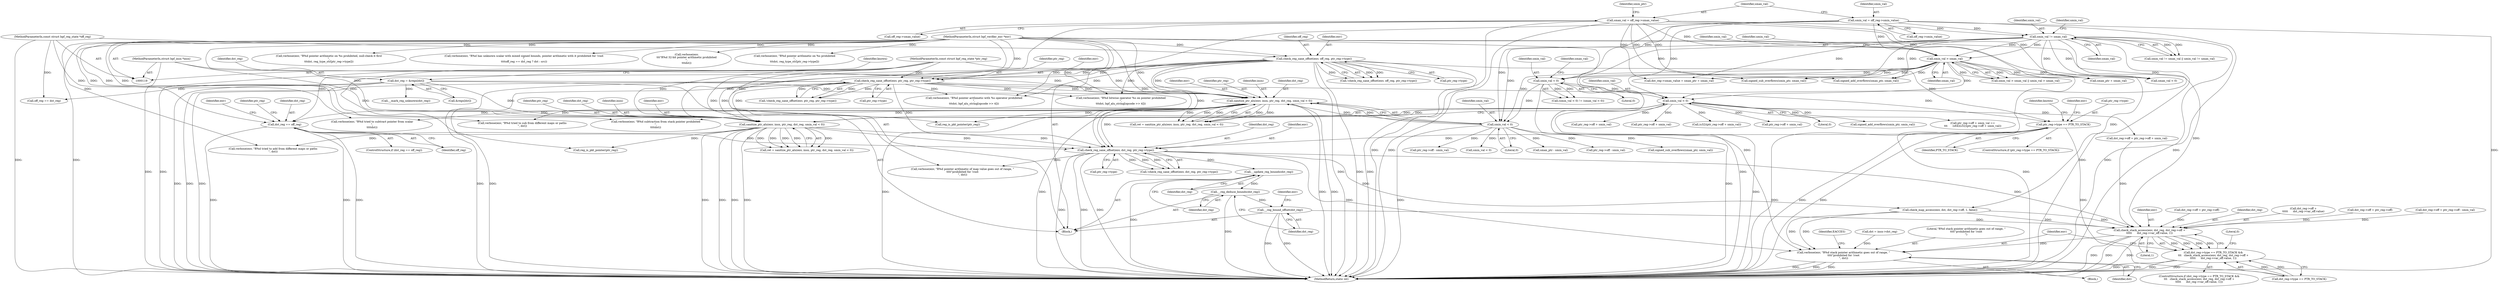digraph "0_linux_979d63d50c0c0f7bc537bf821e056cc9fe5abd38@API" {
"1000841" [label="(Call,__update_reg_bounds(dst_reg))"];
"1000832" [label="(Call,check_reg_sane_offset(env, dst_reg, ptr_reg->type))"];
"1000574" [label="(Call,sanitize_ptr_alu(env, insn, ptr_reg, dst_reg, smin_val < 0))"];
"1000350" [label="(Call,check_reg_sane_offset(env, off_reg, ptr_reg->type))"];
"1000120" [label="(MethodParameterIn,struct bpf_verifier_env *env)"];
"1000123" [label="(MethodParameterIn,const struct bpf_reg_state *off_reg)"];
"1000357" [label="(Call,check_reg_sane_offset(env, ptr_reg, ptr_reg->type))"];
"1000122" [label="(MethodParameterIn,const struct bpf_reg_state *ptr_reg)"];
"1000121" [label="(MethodParameterIn,struct bpf_insn *insn)"];
"1000223" [label="(Call,dst_reg = &regs[dst])"];
"1000579" [label="(Call,smin_val < 0)"];
"1000234" [label="(Call,smin_val != smax_val)"];
"1000156" [label="(Call,smin_val = off_reg->smin_value)"];
"1000162" [label="(Call,smax_val = off_reg->smax_value)"];
"1000312" [label="(Call,smin_val < 0)"];
"1000241" [label="(Call,smin_val > smax_val)"];
"1000372" [label="(Call,sanitize_ptr_alu(env, insn, ptr_reg, dst_reg, smin_val < 0))"];
"1000377" [label="(Call,smin_val < 0)"];
"1000594" [label="(Call,dst_reg == off_reg)"];
"1000606" [label="(Call,ptr_reg->type == PTR_TO_STACK)"];
"1000843" [label="(Call,__reg_deduce_bounds(dst_reg))"];
"1000845" [label="(Call,__reg_bound_offset(dst_reg))"];
"1000884" [label="(Call,check_stack_access(env, dst_reg, dst_reg->off +\n\t\t\t\t\t      dst_reg->var_off.value, 1))"];
"1000878" [label="(Call,dst_reg->type == PTR_TO_STACK &&\n\t\t\t   check_stack_access(env, dst_reg, dst_reg->off +\n\t\t\t\t\t      dst_reg->var_off.value, 1))"];
"1000898" [label="(Call,verbose(env, \"R%d stack pointer arithmetic goes out of range, \"\n\t\t\t\t\"prohibited for !root\n\", dst))"];
"1000572" [label="(Call,ret = sanitize_ptr_alu(env, insn, ptr_reg, dst_reg, smin_val < 0))"];
"1000242" [label="(Identifier,smin_val)"];
"1000385" [label="(Call,verbose(env, \"R%d tried to add from different maps or paths\n\", dst))"];
"1000486" [label="(Call,smax_ptr + smax_val)"];
"1000243" [label="(Identifier,smax_val)"];
"1000349" [label="(Call,!check_reg_sane_offset(env, off_reg, ptr_reg->type))"];
"1000315" [label="(Call,smax_val < 0)"];
"1000311" [label="(Call,(smin_val < 0) != (smax_val < 0))"];
"1000314" [label="(Literal,0)"];
"1000273" [label="(Call,verbose(env, \"R%d pointer arithmetic on %s prohibited, null-check it first\n\",\n\t\t\tdst, reg_type_str[ptr_reg->type]))"];
"1000232" [label="(Identifier,known)"];
"1000610" [label="(Identifier,PTR_TO_STACK)"];
"1000373" [label="(Identifier,env)"];
"1000877" [label="(ControlStructure,if (dst_reg->type == PTR_TO_STACK &&\n\t\t\t   check_stack_access(env, dst_reg, dst_reg->off +\n\t\t\t\t\t      dst_reg->var_off.value, 1)))"];
"1000156" [label="(Call,smin_val = off_reg->smin_value)"];
"1000404" [label="(Call,ptr_reg->off + smin_val)"];
"1000441" [label="(Call,ptr_reg->off + smin_val)"];
"1000124" [label="(Block,)"];
"1000402" [label="(Call,(s32)(ptr_reg->off + smin_val))"];
"1000240" [label="(Call,smin_val > smax_val || umin_val > umax_val)"];
"1000608" [label="(Identifier,ptr_reg)"];
"1000843" [label="(Call,__reg_deduce_bounds(dst_reg))"];
"1000162" [label="(Call,smax_val = off_reg->smax_value)"];
"1000904" [label="(Identifier,EACCES)"];
"1000850" [label="(Identifier,env)"];
"1000587" [label="(Call,verbose(env, \"R%d tried to sub from different maps or paths\n\", dst))"];
"1000241" [label="(Call,smin_val > smax_val)"];
"1000233" [label="(Call,smin_val != smax_val || umin_val != umax_val)"];
"1000578" [label="(Identifier,dst_reg)"];
"1000818" [label="(Call,verbose(env, \"R%d pointer arithmetic with %s operator prohibited\n\",\n\t\t\tdst, bpf_alu_string[opcode >> 4]))"];
"1000313" [label="(Identifier,smin_val)"];
"1000234" [label="(Call,smin_val != smax_val)"];
"1000356" [label="(Call,!check_reg_sane_offset(env, ptr_reg, ptr_reg->type))"];
"1000793" [label="(Call,smin_val < 0)"];
"1000395" [label="(Call,ptr_reg->off + smin_val)"];
"1000906" [label="(Literal,0)"];
"1000887" [label="(Call,dst_reg->off +\n\t\t\t\t\t      dst_reg->var_off.value)"];
"1000581" [label="(Literal,0)"];
"1000352" [label="(Identifier,off_reg)"];
"1000236" [label="(Identifier,smax_val)"];
"1000123" [label="(MethodParameterIn,const struct bpf_reg_state *off_reg)"];
"1000379" [label="(Literal,0)"];
"1000456" [label="(Call,signed_add_overflows(smin_ptr, smin_val))"];
"1000834" [label="(Identifier,dst_reg)"];
"1000897" [label="(Block,)"];
"1000319" [label="(Call,verbose(env, \"R%d has unknown scalar with mixed signed bounds, pointer arithmetic with it prohibited for !root\n\",\n\t\t\t\toff_reg == dst_reg ? dst : src))"];
"1000766" [label="(Call,dst_reg->off = ptr_reg->off)"];
"1000595" [label="(Identifier,dst_reg)"];
"1000593" [label="(ControlStructure,if (dst_reg == off_reg))"];
"1000248" [label="(Call,__mark_reg_unknown(dst_reg))"];
"1000323" [label="(Call,off_reg == dst_reg)"];
"1000120" [label="(MethodParameterIn,struct bpf_verifier_env *env)"];
"1000596" [label="(Identifier,off_reg)"];
"1000164" [label="(Call,off_reg->smax_value)"];
"1000833" [label="(Identifier,env)"];
"1000672" [label="(Call,dst_reg->off = ptr_reg->off - smin_val)"];
"1000575" [label="(Identifier,env)"];
"1000169" [label="(Identifier,smin_ptr)"];
"1000245" [label="(Identifier,umin_val)"];
"1000375" [label="(Identifier,ptr_reg)"];
"1000805" [label="(Call,verbose(env, \"R%d bitwise operator %s on pointer prohibited\n\",\n\t\t\tdst, bpf_alu_string[opcode >> 4]))"];
"1000869" [label="(Call,verbose(env, \"R%d pointer arithmetic of map value goes out of range, \"\n\t\t\t\t\"prohibited for !root\n\", dst))"];
"1000260" [label="(Call,verbose(env,\n\t\t\t\"R%d 32-bit pointer arithmetic prohibited\n\",\n\t\t\tdst))"];
"1000607" [label="(Call,ptr_reg->type)"];
"1000378" [label="(Identifier,smin_val)"];
"1000351" [label="(Identifier,env)"];
"1000835" [label="(Call,ptr_reg->type)"];
"1000482" [label="(Call,dst_reg->smax_value = smax_ptr + smax_val)"];
"1000845" [label="(Call,__reg_bound_offset(dst_reg))"];
"1000370" [label="(Call,ret = sanitize_ptr_alu(env, insn, ptr_reg, dst_reg, smin_val < 0))"];
"1000721" [label="(Call,smax_ptr - smin_val)"];
"1000901" [label="(Identifier,dst)"];
"1000224" [label="(Identifier,dst_reg)"];
"1000437" [label="(Call,dst_reg->off = ptr_reg->off + smin_val)"];
"1000122" [label="(MethodParameterIn,const struct bpf_reg_state *ptr_reg)"];
"1000360" [label="(Call,ptr_reg->type)"];
"1000372" [label="(Call,sanitize_ptr_alu(env, insn, ptr_reg, dst_reg, smin_val < 0))"];
"1000781" [label="(Call,reg_is_pkt_pointer(ptr_reg))"];
"1000157" [label="(Identifier,smin_val)"];
"1000204" [label="(Call,dst = insn->dst_reg)"];
"1000574" [label="(Call,sanitize_ptr_alu(env, insn, ptr_reg, dst_reg, smin_val < 0))"];
"1000359" [label="(Identifier,ptr_reg)"];
"1000289" [label="(Call,verbose(env, \"R%d pointer arithmetic on %s prohibited\n\",\n\t\t\tdst, reg_type_str[ptr_reg->type]))"];
"1000376" [label="(Identifier,dst_reg)"];
"1000621" [label="(Identifier,known)"];
"1000860" [label="(Call,check_map_access(env, dst, dst_reg->off, 1, false))"];
"1000554" [label="(Call,reg_is_pkt_pointer(ptr_reg))"];
"1000841" [label="(Call,__update_reg_bounds(dst_reg))"];
"1000885" [label="(Identifier,env)"];
"1000539" [label="(Call,dst_reg->off = ptr_reg->off)"];
"1000613" [label="(Identifier,env)"];
"1000623" [label="(Call,ptr_reg->off - smin_val)"];
"1000896" [label="(Literal,1)"];
"1000358" [label="(Identifier,env)"];
"1000394" [label="(Call,ptr_reg->off + smin_val ==\n\t\t\t      (s64)(s32)(ptr_reg->off + smin_val))"];
"1000158" [label="(Call,off_reg->smin_value)"];
"1000886" [label="(Identifier,dst_reg)"];
"1000121" [label="(MethodParameterIn,struct bpf_insn *insn)"];
"1000579" [label="(Call,smin_val < 0)"];
"1000612" [label="(Call,verbose(env, \"R%d subtraction from stack pointer prohibited\n\",\n\t\t\t\tdst))"];
"1000846" [label="(Identifier,dst_reg)"];
"1000842" [label="(Identifier,dst_reg)"];
"1000691" [label="(Call,signed_sub_overflows(smin_ptr, smax_val))"];
"1000374" [label="(Identifier,insn)"];
"1000316" [label="(Identifier,smax_val)"];
"1000577" [label="(Identifier,ptr_reg)"];
"1000576" [label="(Identifier,insn)"];
"1000223" [label="(Call,dst_reg = &regs[dst])"];
"1000900" [label="(Literal,\"R%d stack pointer arithmetic goes out of range, \"\n\t\t\t\t\"prohibited for !root\n\")"];
"1000225" [label="(Call,&regs[dst])"];
"1000694" [label="(Call,signed_sub_overflows(smax_ptr, smin_val))"];
"1000884" [label="(Call,check_stack_access(env, dst_reg, dst_reg->off +\n\t\t\t\t\t      dst_reg->var_off.value, 1))"];
"1000898" [label="(Call,verbose(env, \"R%d stack pointer arithmetic goes out of range, \"\n\t\t\t\t\"prohibited for !root\n\", dst))"];
"1000353" [label="(Call,ptr_reg->type)"];
"1000879" [label="(Call,dst_reg->type == PTR_TO_STACK)"];
"1000312" [label="(Call,smin_val < 0)"];
"1000907" [label="(MethodReturn,static int)"];
"1000878" [label="(Call,dst_reg->type == PTR_TO_STACK &&\n\t\t\t   check_stack_access(env, dst_reg, dst_reg->off +\n\t\t\t\t\t      dst_reg->var_off.value, 1))"];
"1000377" [label="(Call,smin_val < 0)"];
"1000163" [label="(Identifier,smax_val)"];
"1000235" [label="(Identifier,smin_val)"];
"1000580" [label="(Identifier,smin_val)"];
"1000676" [label="(Call,ptr_reg->off - smin_val)"];
"1000831" [label="(Call,!check_reg_sane_offset(env, dst_reg, ptr_reg->type))"];
"1000350" [label="(Call,check_reg_sane_offset(env, off_reg, ptr_reg->type))"];
"1000238" [label="(Identifier,umin_val)"];
"1000598" [label="(Call,verbose(env, \"R%d tried to subtract pointer from scalar\n\",\n\t\t\t\tdst))"];
"1000357" [label="(Call,check_reg_sane_offset(env, ptr_reg, ptr_reg->type))"];
"1000832" [label="(Call,check_reg_sane_offset(env, dst_reg, ptr_reg->type))"];
"1000599" [label="(Identifier,env)"];
"1000459" [label="(Call,signed_add_overflows(smax_ptr, smax_val))"];
"1000606" [label="(Call,ptr_reg->type == PTR_TO_STACK)"];
"1000844" [label="(Identifier,dst_reg)"];
"1000899" [label="(Identifier,env)"];
"1000605" [label="(ControlStructure,if (ptr_reg->type == PTR_TO_STACK))"];
"1000594" [label="(Call,dst_reg == off_reg)"];
"1000841" -> "1000124"  [label="AST: "];
"1000841" -> "1000842"  [label="CFG: "];
"1000842" -> "1000841"  [label="AST: "];
"1000844" -> "1000841"  [label="CFG: "];
"1000841" -> "1000907"  [label="DDG: "];
"1000832" -> "1000841"  [label="DDG: "];
"1000841" -> "1000843"  [label="DDG: "];
"1000832" -> "1000831"  [label="AST: "];
"1000832" -> "1000835"  [label="CFG: "];
"1000833" -> "1000832"  [label="AST: "];
"1000834" -> "1000832"  [label="AST: "];
"1000835" -> "1000832"  [label="AST: "];
"1000831" -> "1000832"  [label="CFG: "];
"1000832" -> "1000907"  [label="DDG: "];
"1000832" -> "1000907"  [label="DDG: "];
"1000832" -> "1000907"  [label="DDG: "];
"1000832" -> "1000831"  [label="DDG: "];
"1000832" -> "1000831"  [label="DDG: "];
"1000832" -> "1000831"  [label="DDG: "];
"1000574" -> "1000832"  [label="DDG: "];
"1000372" -> "1000832"  [label="DDG: "];
"1000372" -> "1000832"  [label="DDG: "];
"1000120" -> "1000832"  [label="DDG: "];
"1000594" -> "1000832"  [label="DDG: "];
"1000606" -> "1000832"  [label="DDG: "];
"1000350" -> "1000832"  [label="DDG: "];
"1000357" -> "1000832"  [label="DDG: "];
"1000832" -> "1000860"  [label="DDG: "];
"1000832" -> "1000869"  [label="DDG: "];
"1000832" -> "1000884"  [label="DDG: "];
"1000832" -> "1000898"  [label="DDG: "];
"1000574" -> "1000572"  [label="AST: "];
"1000574" -> "1000579"  [label="CFG: "];
"1000575" -> "1000574"  [label="AST: "];
"1000576" -> "1000574"  [label="AST: "];
"1000577" -> "1000574"  [label="AST: "];
"1000578" -> "1000574"  [label="AST: "];
"1000579" -> "1000574"  [label="AST: "];
"1000572" -> "1000574"  [label="CFG: "];
"1000574" -> "1000907"  [label="DDG: "];
"1000574" -> "1000907"  [label="DDG: "];
"1000574" -> "1000907"  [label="DDG: "];
"1000574" -> "1000907"  [label="DDG: "];
"1000574" -> "1000572"  [label="DDG: "];
"1000574" -> "1000572"  [label="DDG: "];
"1000574" -> "1000572"  [label="DDG: "];
"1000574" -> "1000572"  [label="DDG: "];
"1000574" -> "1000572"  [label="DDG: "];
"1000350" -> "1000574"  [label="DDG: "];
"1000357" -> "1000574"  [label="DDG: "];
"1000357" -> "1000574"  [label="DDG: "];
"1000120" -> "1000574"  [label="DDG: "];
"1000121" -> "1000574"  [label="DDG: "];
"1000122" -> "1000574"  [label="DDG: "];
"1000223" -> "1000574"  [label="DDG: "];
"1000579" -> "1000574"  [label="DDG: "];
"1000579" -> "1000574"  [label="DDG: "];
"1000574" -> "1000587"  [label="DDG: "];
"1000574" -> "1000594"  [label="DDG: "];
"1000574" -> "1000598"  [label="DDG: "];
"1000574" -> "1000612"  [label="DDG: "];
"1000574" -> "1000781"  [label="DDG: "];
"1000350" -> "1000349"  [label="AST: "];
"1000350" -> "1000353"  [label="CFG: "];
"1000351" -> "1000350"  [label="AST: "];
"1000352" -> "1000350"  [label="AST: "];
"1000353" -> "1000350"  [label="AST: "];
"1000349" -> "1000350"  [label="CFG: "];
"1000350" -> "1000907"  [label="DDG: "];
"1000350" -> "1000907"  [label="DDG: "];
"1000350" -> "1000907"  [label="DDG: "];
"1000350" -> "1000349"  [label="DDG: "];
"1000350" -> "1000349"  [label="DDG: "];
"1000350" -> "1000349"  [label="DDG: "];
"1000120" -> "1000350"  [label="DDG: "];
"1000123" -> "1000350"  [label="DDG: "];
"1000350" -> "1000357"  [label="DDG: "];
"1000350" -> "1000357"  [label="DDG: "];
"1000350" -> "1000372"  [label="DDG: "];
"1000350" -> "1000594"  [label="DDG: "];
"1000350" -> "1000606"  [label="DDG: "];
"1000350" -> "1000805"  [label="DDG: "];
"1000350" -> "1000818"  [label="DDG: "];
"1000120" -> "1000119"  [label="AST: "];
"1000120" -> "1000907"  [label="DDG: "];
"1000120" -> "1000260"  [label="DDG: "];
"1000120" -> "1000273"  [label="DDG: "];
"1000120" -> "1000289"  [label="DDG: "];
"1000120" -> "1000319"  [label="DDG: "];
"1000120" -> "1000357"  [label="DDG: "];
"1000120" -> "1000372"  [label="DDG: "];
"1000120" -> "1000385"  [label="DDG: "];
"1000120" -> "1000587"  [label="DDG: "];
"1000120" -> "1000598"  [label="DDG: "];
"1000120" -> "1000612"  [label="DDG: "];
"1000120" -> "1000805"  [label="DDG: "];
"1000120" -> "1000818"  [label="DDG: "];
"1000120" -> "1000860"  [label="DDG: "];
"1000120" -> "1000869"  [label="DDG: "];
"1000120" -> "1000884"  [label="DDG: "];
"1000120" -> "1000898"  [label="DDG: "];
"1000123" -> "1000119"  [label="AST: "];
"1000123" -> "1000907"  [label="DDG: "];
"1000123" -> "1000323"  [label="DDG: "];
"1000123" -> "1000594"  [label="DDG: "];
"1000357" -> "1000356"  [label="AST: "];
"1000357" -> "1000360"  [label="CFG: "];
"1000358" -> "1000357"  [label="AST: "];
"1000359" -> "1000357"  [label="AST: "];
"1000360" -> "1000357"  [label="AST: "];
"1000356" -> "1000357"  [label="CFG: "];
"1000357" -> "1000907"  [label="DDG: "];
"1000357" -> "1000907"  [label="DDG: "];
"1000357" -> "1000907"  [label="DDG: "];
"1000357" -> "1000356"  [label="DDG: "];
"1000357" -> "1000356"  [label="DDG: "];
"1000357" -> "1000356"  [label="DDG: "];
"1000122" -> "1000357"  [label="DDG: "];
"1000357" -> "1000372"  [label="DDG: "];
"1000357" -> "1000372"  [label="DDG: "];
"1000357" -> "1000606"  [label="DDG: "];
"1000357" -> "1000805"  [label="DDG: "];
"1000357" -> "1000818"  [label="DDG: "];
"1000122" -> "1000119"  [label="AST: "];
"1000122" -> "1000907"  [label="DDG: "];
"1000122" -> "1000372"  [label="DDG: "];
"1000122" -> "1000554"  [label="DDG: "];
"1000122" -> "1000781"  [label="DDG: "];
"1000121" -> "1000119"  [label="AST: "];
"1000121" -> "1000907"  [label="DDG: "];
"1000121" -> "1000372"  [label="DDG: "];
"1000223" -> "1000124"  [label="AST: "];
"1000223" -> "1000225"  [label="CFG: "];
"1000224" -> "1000223"  [label="AST: "];
"1000225" -> "1000223"  [label="AST: "];
"1000232" -> "1000223"  [label="CFG: "];
"1000223" -> "1000907"  [label="DDG: "];
"1000223" -> "1000907"  [label="DDG: "];
"1000223" -> "1000248"  [label="DDG: "];
"1000223" -> "1000323"  [label="DDG: "];
"1000223" -> "1000372"  [label="DDG: "];
"1000579" -> "1000581"  [label="CFG: "];
"1000580" -> "1000579"  [label="AST: "];
"1000581" -> "1000579"  [label="AST: "];
"1000579" -> "1000907"  [label="DDG: "];
"1000234" -> "1000579"  [label="DDG: "];
"1000156" -> "1000579"  [label="DDG: "];
"1000312" -> "1000579"  [label="DDG: "];
"1000241" -> "1000579"  [label="DDG: "];
"1000579" -> "1000623"  [label="DDG: "];
"1000579" -> "1000676"  [label="DDG: "];
"1000579" -> "1000694"  [label="DDG: "];
"1000579" -> "1000721"  [label="DDG: "];
"1000579" -> "1000793"  [label="DDG: "];
"1000234" -> "1000233"  [label="AST: "];
"1000234" -> "1000236"  [label="CFG: "];
"1000235" -> "1000234"  [label="AST: "];
"1000236" -> "1000234"  [label="AST: "];
"1000238" -> "1000234"  [label="CFG: "];
"1000233" -> "1000234"  [label="CFG: "];
"1000234" -> "1000907"  [label="DDG: "];
"1000234" -> "1000907"  [label="DDG: "];
"1000234" -> "1000233"  [label="DDG: "];
"1000234" -> "1000233"  [label="DDG: "];
"1000156" -> "1000234"  [label="DDG: "];
"1000162" -> "1000234"  [label="DDG: "];
"1000234" -> "1000241"  [label="DDG: "];
"1000234" -> "1000241"  [label="DDG: "];
"1000234" -> "1000312"  [label="DDG: "];
"1000234" -> "1000315"  [label="DDG: "];
"1000234" -> "1000377"  [label="DDG: "];
"1000234" -> "1000459"  [label="DDG: "];
"1000234" -> "1000482"  [label="DDG: "];
"1000234" -> "1000486"  [label="DDG: "];
"1000234" -> "1000691"  [label="DDG: "];
"1000156" -> "1000124"  [label="AST: "];
"1000156" -> "1000158"  [label="CFG: "];
"1000157" -> "1000156"  [label="AST: "];
"1000158" -> "1000156"  [label="AST: "];
"1000163" -> "1000156"  [label="CFG: "];
"1000156" -> "1000907"  [label="DDG: "];
"1000156" -> "1000907"  [label="DDG: "];
"1000156" -> "1000241"  [label="DDG: "];
"1000156" -> "1000312"  [label="DDG: "];
"1000156" -> "1000377"  [label="DDG: "];
"1000162" -> "1000124"  [label="AST: "];
"1000162" -> "1000164"  [label="CFG: "];
"1000163" -> "1000162"  [label="AST: "];
"1000164" -> "1000162"  [label="AST: "];
"1000169" -> "1000162"  [label="CFG: "];
"1000162" -> "1000907"  [label="DDG: "];
"1000162" -> "1000907"  [label="DDG: "];
"1000162" -> "1000241"  [label="DDG: "];
"1000162" -> "1000315"  [label="DDG: "];
"1000162" -> "1000459"  [label="DDG: "];
"1000162" -> "1000482"  [label="DDG: "];
"1000162" -> "1000486"  [label="DDG: "];
"1000162" -> "1000691"  [label="DDG: "];
"1000312" -> "1000311"  [label="AST: "];
"1000312" -> "1000314"  [label="CFG: "];
"1000313" -> "1000312"  [label="AST: "];
"1000314" -> "1000312"  [label="AST: "];
"1000316" -> "1000312"  [label="CFG: "];
"1000312" -> "1000907"  [label="DDG: "];
"1000312" -> "1000311"  [label="DDG: "];
"1000312" -> "1000311"  [label="DDG: "];
"1000241" -> "1000312"  [label="DDG: "];
"1000312" -> "1000377"  [label="DDG: "];
"1000241" -> "1000240"  [label="AST: "];
"1000241" -> "1000243"  [label="CFG: "];
"1000242" -> "1000241"  [label="AST: "];
"1000243" -> "1000241"  [label="AST: "];
"1000245" -> "1000241"  [label="CFG: "];
"1000240" -> "1000241"  [label="CFG: "];
"1000241" -> "1000907"  [label="DDG: "];
"1000241" -> "1000907"  [label="DDG: "];
"1000241" -> "1000240"  [label="DDG: "];
"1000241" -> "1000240"  [label="DDG: "];
"1000241" -> "1000315"  [label="DDG: "];
"1000241" -> "1000377"  [label="DDG: "];
"1000241" -> "1000459"  [label="DDG: "];
"1000241" -> "1000482"  [label="DDG: "];
"1000241" -> "1000486"  [label="DDG: "];
"1000241" -> "1000691"  [label="DDG: "];
"1000372" -> "1000370"  [label="AST: "];
"1000372" -> "1000377"  [label="CFG: "];
"1000373" -> "1000372"  [label="AST: "];
"1000374" -> "1000372"  [label="AST: "];
"1000375" -> "1000372"  [label="AST: "];
"1000376" -> "1000372"  [label="AST: "];
"1000377" -> "1000372"  [label="AST: "];
"1000370" -> "1000372"  [label="CFG: "];
"1000372" -> "1000907"  [label="DDG: "];
"1000372" -> "1000907"  [label="DDG: "];
"1000372" -> "1000907"  [label="DDG: "];
"1000372" -> "1000907"  [label="DDG: "];
"1000372" -> "1000370"  [label="DDG: "];
"1000372" -> "1000370"  [label="DDG: "];
"1000372" -> "1000370"  [label="DDG: "];
"1000372" -> "1000370"  [label="DDG: "];
"1000372" -> "1000370"  [label="DDG: "];
"1000377" -> "1000372"  [label="DDG: "];
"1000377" -> "1000372"  [label="DDG: "];
"1000372" -> "1000385"  [label="DDG: "];
"1000372" -> "1000554"  [label="DDG: "];
"1000377" -> "1000379"  [label="CFG: "];
"1000378" -> "1000377"  [label="AST: "];
"1000379" -> "1000377"  [label="AST: "];
"1000377" -> "1000907"  [label="DDG: "];
"1000377" -> "1000394"  [label="DDG: "];
"1000377" -> "1000395"  [label="DDG: "];
"1000377" -> "1000402"  [label="DDG: "];
"1000377" -> "1000404"  [label="DDG: "];
"1000377" -> "1000437"  [label="DDG: "];
"1000377" -> "1000441"  [label="DDG: "];
"1000377" -> "1000456"  [label="DDG: "];
"1000594" -> "1000593"  [label="AST: "];
"1000594" -> "1000596"  [label="CFG: "];
"1000595" -> "1000594"  [label="AST: "];
"1000596" -> "1000594"  [label="AST: "];
"1000599" -> "1000594"  [label="CFG: "];
"1000608" -> "1000594"  [label="CFG: "];
"1000594" -> "1000907"  [label="DDG: "];
"1000594" -> "1000907"  [label="DDG: "];
"1000594" -> "1000907"  [label="DDG: "];
"1000606" -> "1000605"  [label="AST: "];
"1000606" -> "1000610"  [label="CFG: "];
"1000607" -> "1000606"  [label="AST: "];
"1000610" -> "1000606"  [label="AST: "];
"1000613" -> "1000606"  [label="CFG: "];
"1000621" -> "1000606"  [label="CFG: "];
"1000606" -> "1000907"  [label="DDG: "];
"1000606" -> "1000907"  [label="DDG: "];
"1000606" -> "1000907"  [label="DDG: "];
"1000606" -> "1000879"  [label="DDG: "];
"1000843" -> "1000124"  [label="AST: "];
"1000843" -> "1000844"  [label="CFG: "];
"1000844" -> "1000843"  [label="AST: "];
"1000846" -> "1000843"  [label="CFG: "];
"1000843" -> "1000907"  [label="DDG: "];
"1000843" -> "1000845"  [label="DDG: "];
"1000845" -> "1000124"  [label="AST: "];
"1000845" -> "1000846"  [label="CFG: "];
"1000846" -> "1000845"  [label="AST: "];
"1000850" -> "1000845"  [label="CFG: "];
"1000845" -> "1000907"  [label="DDG: "];
"1000845" -> "1000907"  [label="DDG: "];
"1000845" -> "1000884"  [label="DDG: "];
"1000884" -> "1000878"  [label="AST: "];
"1000884" -> "1000896"  [label="CFG: "];
"1000885" -> "1000884"  [label="AST: "];
"1000886" -> "1000884"  [label="AST: "];
"1000887" -> "1000884"  [label="AST: "];
"1000896" -> "1000884"  [label="AST: "];
"1000878" -> "1000884"  [label="CFG: "];
"1000884" -> "1000907"  [label="DDG: "];
"1000884" -> "1000907"  [label="DDG: "];
"1000884" -> "1000907"  [label="DDG: "];
"1000884" -> "1000878"  [label="DDG: "];
"1000884" -> "1000878"  [label="DDG: "];
"1000884" -> "1000878"  [label="DDG: "];
"1000884" -> "1000878"  [label="DDG: "];
"1000860" -> "1000884"  [label="DDG: "];
"1000860" -> "1000884"  [label="DDG: "];
"1000539" -> "1000884"  [label="DDG: "];
"1000766" -> "1000884"  [label="DDG: "];
"1000437" -> "1000884"  [label="DDG: "];
"1000672" -> "1000884"  [label="DDG: "];
"1000884" -> "1000898"  [label="DDG: "];
"1000878" -> "1000877"  [label="AST: "];
"1000878" -> "1000879"  [label="CFG: "];
"1000879" -> "1000878"  [label="AST: "];
"1000899" -> "1000878"  [label="CFG: "];
"1000906" -> "1000878"  [label="CFG: "];
"1000878" -> "1000907"  [label="DDG: "];
"1000878" -> "1000907"  [label="DDG: "];
"1000878" -> "1000907"  [label="DDG: "];
"1000879" -> "1000878"  [label="DDG: "];
"1000879" -> "1000878"  [label="DDG: "];
"1000898" -> "1000897"  [label="AST: "];
"1000898" -> "1000901"  [label="CFG: "];
"1000899" -> "1000898"  [label="AST: "];
"1000900" -> "1000898"  [label="AST: "];
"1000901" -> "1000898"  [label="AST: "];
"1000904" -> "1000898"  [label="CFG: "];
"1000898" -> "1000907"  [label="DDG: "];
"1000898" -> "1000907"  [label="DDG: "];
"1000898" -> "1000907"  [label="DDG: "];
"1000860" -> "1000898"  [label="DDG: "];
"1000860" -> "1000898"  [label="DDG: "];
"1000204" -> "1000898"  [label="DDG: "];
}
